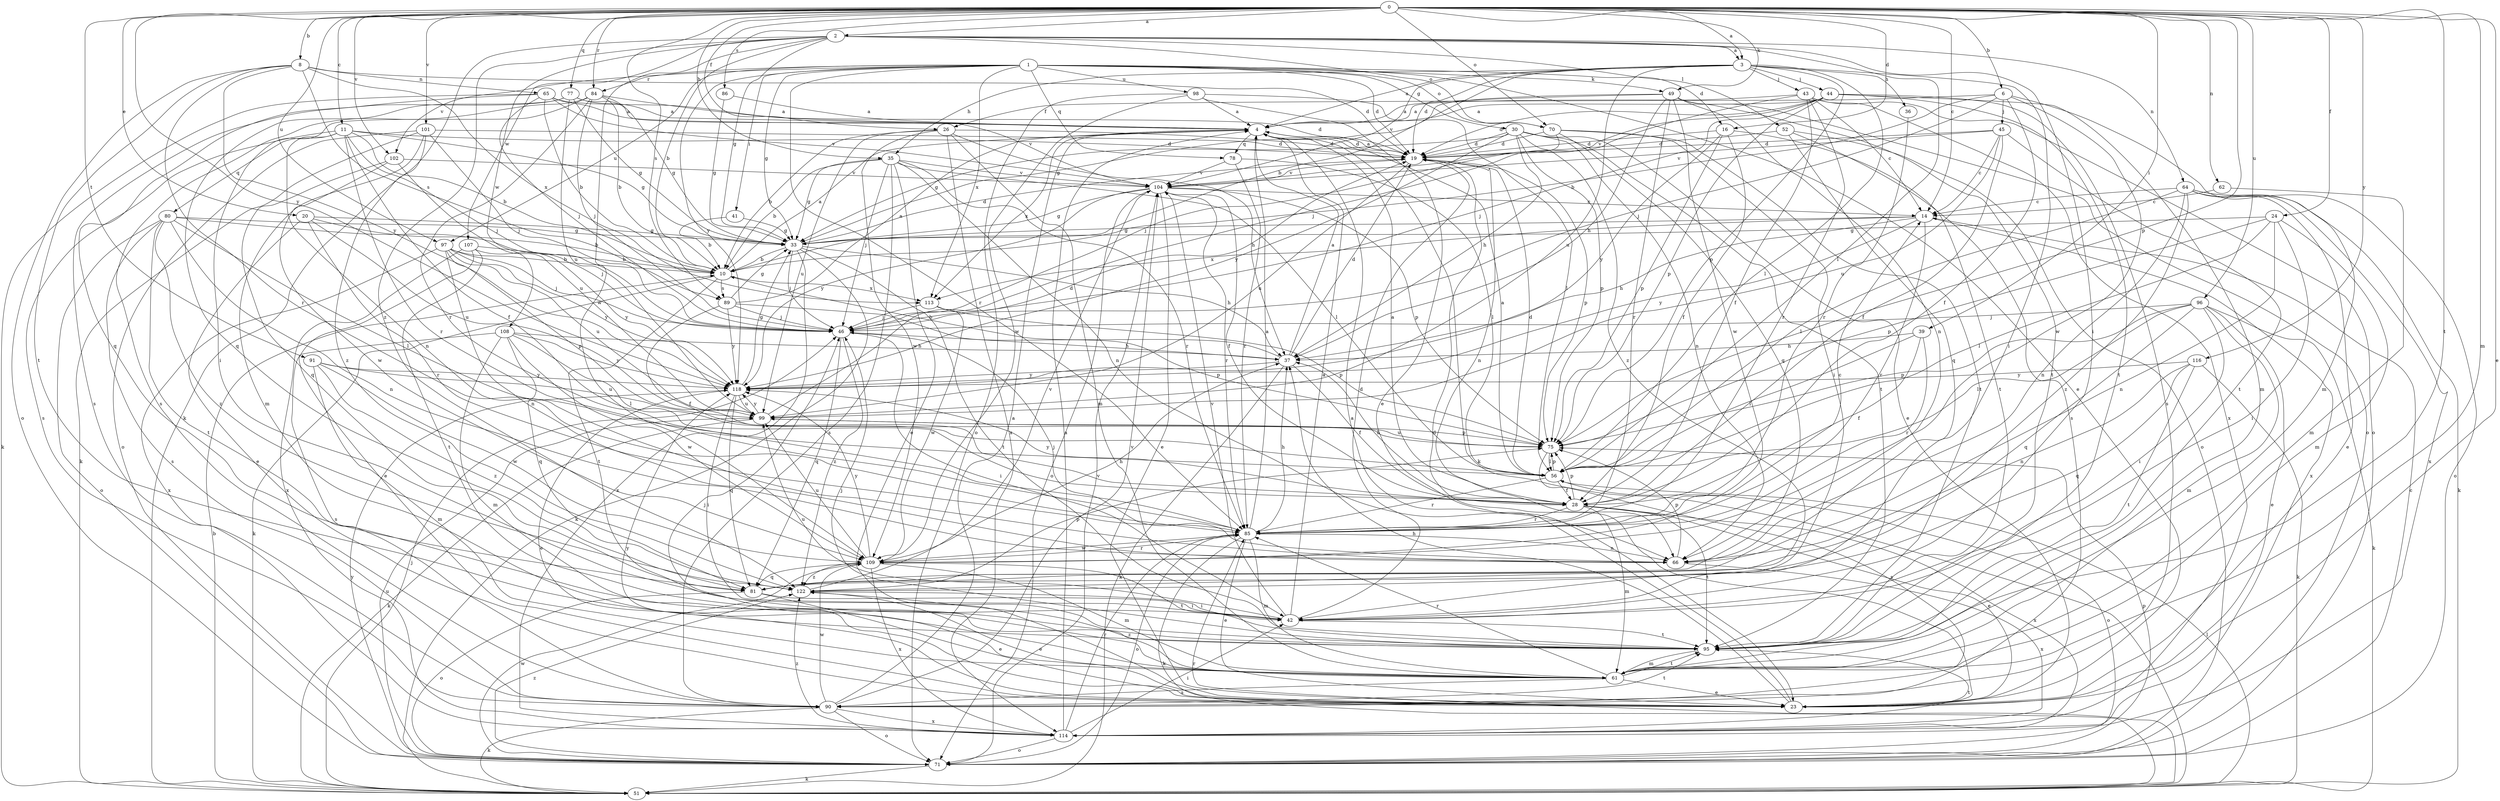 strict digraph  {
0;
1;
2;
3;
4;
6;
8;
10;
11;
14;
16;
19;
20;
23;
24;
26;
28;
30;
33;
35;
36;
37;
39;
41;
42;
43;
44;
45;
46;
49;
51;
52;
56;
61;
62;
64;
65;
66;
70;
71;
75;
77;
78;
80;
81;
84;
85;
86;
89;
90;
91;
95;
96;
97;
98;
99;
101;
102;
104;
107;
108;
109;
113;
114;
116;
118;
122;
0 -> 2  [label=a];
0 -> 3  [label=a];
0 -> 6  [label=b];
0 -> 8  [label=b];
0 -> 11  [label=c];
0 -> 14  [label=c];
0 -> 16  [label=d];
0 -> 20  [label=e];
0 -> 23  [label=e];
0 -> 24  [label=f];
0 -> 26  [label=f];
0 -> 35  [label=h];
0 -> 39  [label=i];
0 -> 49  [label=k];
0 -> 61  [label=m];
0 -> 62  [label=n];
0 -> 70  [label=o];
0 -> 75  [label=p];
0 -> 77  [label=q];
0 -> 84  [label=r];
0 -> 86  [label=s];
0 -> 89  [label=s];
0 -> 91  [label=t];
0 -> 95  [label=t];
0 -> 96  [label=u];
0 -> 97  [label=u];
0 -> 101  [label=v];
0 -> 102  [label=v];
0 -> 116  [label=y];
0 -> 118  [label=y];
1 -> 16  [label=d];
1 -> 19  [label=d];
1 -> 23  [label=e];
1 -> 30  [label=g];
1 -> 33  [label=g];
1 -> 41  [label=i];
1 -> 49  [label=k];
1 -> 70  [label=o];
1 -> 78  [label=q];
1 -> 84  [label=r];
1 -> 85  [label=r];
1 -> 97  [label=u];
1 -> 98  [label=u];
1 -> 102  [label=v];
1 -> 113  [label=x];
1 -> 118  [label=y];
2 -> 3  [label=a];
2 -> 10  [label=b];
2 -> 33  [label=g];
2 -> 42  [label=i];
2 -> 51  [label=k];
2 -> 52  [label=l];
2 -> 56  [label=l];
2 -> 64  [label=n];
2 -> 70  [label=o];
2 -> 107  [label=w];
2 -> 108  [label=w];
2 -> 109  [label=w];
2 -> 122  [label=z];
3 -> 4  [label=a];
3 -> 10  [label=b];
3 -> 19  [label=d];
3 -> 35  [label=h];
3 -> 36  [label=h];
3 -> 42  [label=i];
3 -> 43  [label=j];
3 -> 44  [label=j];
3 -> 56  [label=l];
3 -> 75  [label=p];
3 -> 99  [label=u];
3 -> 104  [label=v];
4 -> 19  [label=d];
4 -> 51  [label=k];
4 -> 78  [label=q];
4 -> 113  [label=x];
6 -> 10  [label=b];
6 -> 26  [label=f];
6 -> 28  [label=f];
6 -> 45  [label=j];
6 -> 46  [label=j];
6 -> 61  [label=m];
6 -> 109  [label=w];
8 -> 19  [label=d];
8 -> 65  [label=n];
8 -> 71  [label=o];
8 -> 85  [label=r];
8 -> 89  [label=s];
8 -> 95  [label=t];
8 -> 113  [label=x];
8 -> 118  [label=y];
10 -> 4  [label=a];
10 -> 51  [label=k];
10 -> 89  [label=s];
10 -> 95  [label=t];
10 -> 113  [label=x];
11 -> 10  [label=b];
11 -> 19  [label=d];
11 -> 28  [label=f];
11 -> 33  [label=g];
11 -> 46  [label=j];
11 -> 66  [label=n];
11 -> 80  [label=q];
11 -> 85  [label=r];
11 -> 90  [label=s];
14 -> 33  [label=g];
14 -> 37  [label=h];
14 -> 85  [label=r];
14 -> 113  [label=x];
14 -> 114  [label=x];
14 -> 118  [label=y];
16 -> 19  [label=d];
16 -> 28  [label=f];
16 -> 75  [label=p];
16 -> 95  [label=t];
16 -> 118  [label=y];
19 -> 4  [label=a];
19 -> 66  [label=n];
19 -> 75  [label=p];
19 -> 99  [label=u];
19 -> 104  [label=v];
20 -> 10  [label=b];
20 -> 23  [label=e];
20 -> 33  [label=g];
20 -> 85  [label=r];
20 -> 99  [label=u];
23 -> 4  [label=a];
23 -> 19  [label=d];
23 -> 37  [label=h];
23 -> 118  [label=y];
24 -> 33  [label=g];
24 -> 42  [label=i];
24 -> 56  [label=l];
24 -> 61  [label=m];
24 -> 66  [label=n];
24 -> 75  [label=p];
26 -> 10  [label=b];
26 -> 19  [label=d];
26 -> 37  [label=h];
26 -> 61  [label=m];
26 -> 99  [label=u];
26 -> 109  [label=w];
26 -> 114  [label=x];
28 -> 4  [label=a];
28 -> 23  [label=e];
28 -> 37  [label=h];
28 -> 61  [label=m];
28 -> 75  [label=p];
28 -> 85  [label=r];
28 -> 95  [label=t];
28 -> 114  [label=x];
28 -> 118  [label=y];
30 -> 19  [label=d];
30 -> 23  [label=e];
30 -> 33  [label=g];
30 -> 37  [label=h];
30 -> 66  [label=n];
30 -> 75  [label=p];
30 -> 95  [label=t];
30 -> 118  [label=y];
30 -> 122  [label=z];
33 -> 10  [label=b];
33 -> 19  [label=d];
33 -> 37  [label=h];
33 -> 46  [label=j];
33 -> 51  [label=k];
33 -> 95  [label=t];
33 -> 114  [label=x];
35 -> 10  [label=b];
35 -> 23  [label=e];
35 -> 33  [label=g];
35 -> 46  [label=j];
35 -> 56  [label=l];
35 -> 66  [label=n];
35 -> 85  [label=r];
35 -> 90  [label=s];
35 -> 104  [label=v];
36 -> 85  [label=r];
37 -> 4  [label=a];
37 -> 10  [label=b];
37 -> 19  [label=d];
37 -> 28  [label=f];
37 -> 51  [label=k];
37 -> 118  [label=y];
39 -> 28  [label=f];
39 -> 37  [label=h];
39 -> 56  [label=l];
39 -> 85  [label=r];
41 -> 10  [label=b];
41 -> 33  [label=g];
42 -> 4  [label=a];
42 -> 19  [label=d];
42 -> 95  [label=t];
42 -> 99  [label=u];
42 -> 104  [label=v];
43 -> 4  [label=a];
43 -> 14  [label=c];
43 -> 28  [label=f];
43 -> 46  [label=j];
43 -> 71  [label=o];
43 -> 85  [label=r];
43 -> 114  [label=x];
44 -> 4  [label=a];
44 -> 19  [label=d];
44 -> 46  [label=j];
44 -> 61  [label=m];
44 -> 75  [label=p];
44 -> 90  [label=s];
44 -> 95  [label=t];
44 -> 104  [label=v];
45 -> 14  [label=c];
45 -> 19  [label=d];
45 -> 28  [label=f];
45 -> 95  [label=t];
45 -> 99  [label=u];
45 -> 104  [label=v];
46 -> 37  [label=h];
46 -> 42  [label=i];
46 -> 81  [label=q];
46 -> 122  [label=z];
49 -> 4  [label=a];
49 -> 33  [label=g];
49 -> 37  [label=h];
49 -> 66  [label=n];
49 -> 71  [label=o];
49 -> 85  [label=r];
49 -> 95  [label=t];
49 -> 109  [label=w];
51 -> 10  [label=b];
51 -> 46  [label=j];
51 -> 56  [label=l];
51 -> 85  [label=r];
52 -> 19  [label=d];
52 -> 71  [label=o];
52 -> 81  [label=q];
52 -> 90  [label=s];
56 -> 4  [label=a];
56 -> 19  [label=d];
56 -> 28  [label=f];
56 -> 71  [label=o];
56 -> 75  [label=p];
56 -> 85  [label=r];
61 -> 23  [label=e];
61 -> 46  [label=j];
61 -> 85  [label=r];
61 -> 90  [label=s];
61 -> 95  [label=t];
61 -> 122  [label=z];
62 -> 14  [label=c];
62 -> 61  [label=m];
64 -> 14  [label=c];
64 -> 23  [label=e];
64 -> 51  [label=k];
64 -> 56  [label=l];
64 -> 66  [label=n];
64 -> 71  [label=o];
64 -> 114  [label=x];
64 -> 122  [label=z];
65 -> 4  [label=a];
65 -> 10  [label=b];
65 -> 19  [label=d];
65 -> 46  [label=j];
65 -> 51  [label=k];
65 -> 81  [label=q];
65 -> 104  [label=v];
66 -> 46  [label=j];
66 -> 75  [label=p];
66 -> 114  [label=x];
70 -> 19  [label=d];
70 -> 42  [label=i];
70 -> 46  [label=j];
70 -> 81  [label=q];
70 -> 95  [label=t];
71 -> 14  [label=c];
71 -> 51  [label=k];
71 -> 75  [label=p];
71 -> 99  [label=u];
71 -> 104  [label=v];
71 -> 109  [label=w];
71 -> 118  [label=y];
71 -> 122  [label=z];
75 -> 56  [label=l];
75 -> 90  [label=s];
75 -> 99  [label=u];
77 -> 4  [label=a];
77 -> 33  [label=g];
77 -> 81  [label=q];
77 -> 90  [label=s];
77 -> 99  [label=u];
77 -> 104  [label=v];
78 -> 56  [label=l];
78 -> 85  [label=r];
78 -> 104  [label=v];
80 -> 33  [label=g];
80 -> 46  [label=j];
80 -> 56  [label=l];
80 -> 66  [label=n];
80 -> 71  [label=o];
80 -> 90  [label=s];
80 -> 95  [label=t];
80 -> 122  [label=z];
81 -> 23  [label=e];
81 -> 42  [label=i];
81 -> 71  [label=o];
84 -> 4  [label=a];
84 -> 10  [label=b];
84 -> 33  [label=g];
84 -> 42  [label=i];
84 -> 46  [label=j];
84 -> 85  [label=r];
84 -> 90  [label=s];
85 -> 4  [label=a];
85 -> 14  [label=c];
85 -> 23  [label=e];
85 -> 37  [label=h];
85 -> 51  [label=k];
85 -> 61  [label=m];
85 -> 66  [label=n];
85 -> 71  [label=o];
85 -> 109  [label=w];
86 -> 4  [label=a];
86 -> 33  [label=g];
89 -> 4  [label=a];
89 -> 28  [label=f];
89 -> 33  [label=g];
89 -> 46  [label=j];
89 -> 75  [label=p];
89 -> 118  [label=y];
90 -> 4  [label=a];
90 -> 51  [label=k];
90 -> 71  [label=o];
90 -> 95  [label=t];
90 -> 104  [label=v];
90 -> 109  [label=w];
90 -> 114  [label=x];
91 -> 61  [label=m];
91 -> 99  [label=u];
91 -> 109  [label=w];
91 -> 118  [label=y];
91 -> 122  [label=z];
95 -> 46  [label=j];
95 -> 61  [label=m];
96 -> 23  [label=e];
96 -> 42  [label=i];
96 -> 46  [label=j];
96 -> 51  [label=k];
96 -> 56  [label=l];
96 -> 61  [label=m];
96 -> 75  [label=p];
96 -> 81  [label=q];
97 -> 10  [label=b];
97 -> 46  [label=j];
97 -> 66  [label=n];
97 -> 75  [label=p];
97 -> 99  [label=u];
97 -> 114  [label=x];
97 -> 118  [label=y];
98 -> 4  [label=a];
98 -> 23  [label=e];
98 -> 56  [label=l];
98 -> 71  [label=o];
98 -> 109  [label=w];
99 -> 19  [label=d];
99 -> 51  [label=k];
99 -> 75  [label=p];
99 -> 118  [label=y];
101 -> 19  [label=d];
101 -> 46  [label=j];
101 -> 51  [label=k];
101 -> 61  [label=m];
101 -> 71  [label=o];
101 -> 122  [label=z];
102 -> 81  [label=q];
102 -> 99  [label=u];
102 -> 104  [label=v];
102 -> 109  [label=w];
104 -> 14  [label=c];
104 -> 23  [label=e];
104 -> 28  [label=f];
104 -> 33  [label=g];
104 -> 71  [label=o];
104 -> 75  [label=p];
104 -> 85  [label=r];
104 -> 118  [label=y];
107 -> 10  [label=b];
107 -> 23  [label=e];
107 -> 95  [label=t];
107 -> 114  [label=x];
107 -> 118  [label=y];
108 -> 37  [label=h];
108 -> 56  [label=l];
108 -> 61  [label=m];
108 -> 81  [label=q];
108 -> 90  [label=s];
108 -> 109  [label=w];
108 -> 118  [label=y];
109 -> 37  [label=h];
109 -> 61  [label=m];
109 -> 81  [label=q];
109 -> 85  [label=r];
109 -> 95  [label=t];
109 -> 99  [label=u];
109 -> 114  [label=x];
109 -> 118  [label=y];
109 -> 122  [label=z];
113 -> 46  [label=j];
113 -> 75  [label=p];
113 -> 109  [label=w];
114 -> 4  [label=a];
114 -> 42  [label=i];
114 -> 71  [label=o];
114 -> 85  [label=r];
114 -> 95  [label=t];
114 -> 122  [label=z];
116 -> 51  [label=k];
116 -> 66  [label=n];
116 -> 81  [label=q];
116 -> 95  [label=t];
116 -> 118  [label=y];
118 -> 23  [label=e];
118 -> 33  [label=g];
118 -> 42  [label=i];
118 -> 81  [label=q];
118 -> 99  [label=u];
122 -> 23  [label=e];
122 -> 42  [label=i];
122 -> 75  [label=p];
122 -> 104  [label=v];
}
